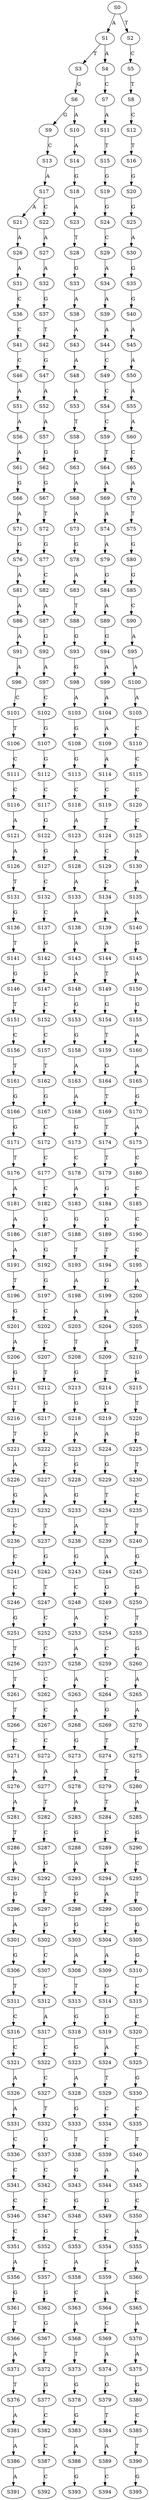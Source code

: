 strict digraph  {
	S0 -> S1 [ label = A ];
	S0 -> S2 [ label = T ];
	S1 -> S3 [ label = T ];
	S1 -> S4 [ label = A ];
	S2 -> S5 [ label = C ];
	S3 -> S6 [ label = G ];
	S4 -> S7 [ label = C ];
	S5 -> S8 [ label = T ];
	S6 -> S9 [ label = G ];
	S6 -> S10 [ label = A ];
	S7 -> S11 [ label = A ];
	S8 -> S12 [ label = C ];
	S9 -> S13 [ label = C ];
	S10 -> S14 [ label = A ];
	S11 -> S15 [ label = T ];
	S12 -> S16 [ label = T ];
	S13 -> S17 [ label = A ];
	S14 -> S18 [ label = G ];
	S15 -> S19 [ label = G ];
	S16 -> S20 [ label = G ];
	S17 -> S21 [ label = A ];
	S17 -> S22 [ label = C ];
	S18 -> S23 [ label = A ];
	S19 -> S24 [ label = G ];
	S20 -> S25 [ label = G ];
	S21 -> S26 [ label = A ];
	S22 -> S27 [ label = A ];
	S23 -> S28 [ label = T ];
	S24 -> S29 [ label = C ];
	S25 -> S30 [ label = A ];
	S26 -> S31 [ label = A ];
	S27 -> S32 [ label = A ];
	S28 -> S33 [ label = G ];
	S29 -> S34 [ label = A ];
	S30 -> S35 [ label = G ];
	S31 -> S36 [ label = C ];
	S32 -> S37 [ label = G ];
	S33 -> S38 [ label = A ];
	S34 -> S39 [ label = A ];
	S35 -> S40 [ label = G ];
	S36 -> S41 [ label = C ];
	S37 -> S42 [ label = T ];
	S38 -> S43 [ label = A ];
	S39 -> S44 [ label = A ];
	S40 -> S45 [ label = A ];
	S41 -> S46 [ label = C ];
	S42 -> S47 [ label = G ];
	S43 -> S48 [ label = A ];
	S44 -> S49 [ label = C ];
	S45 -> S50 [ label = A ];
	S46 -> S51 [ label = A ];
	S47 -> S52 [ label = A ];
	S48 -> S53 [ label = A ];
	S49 -> S54 [ label = C ];
	S50 -> S55 [ label = A ];
	S51 -> S56 [ label = A ];
	S52 -> S57 [ label = A ];
	S53 -> S58 [ label = T ];
	S54 -> S59 [ label = C ];
	S55 -> S60 [ label = A ];
	S56 -> S61 [ label = A ];
	S57 -> S62 [ label = G ];
	S58 -> S63 [ label = G ];
	S59 -> S64 [ label = T ];
	S60 -> S65 [ label = C ];
	S61 -> S66 [ label = G ];
	S62 -> S67 [ label = G ];
	S63 -> S68 [ label = A ];
	S64 -> S69 [ label = A ];
	S65 -> S70 [ label = A ];
	S66 -> S71 [ label = A ];
	S67 -> S72 [ label = T ];
	S68 -> S73 [ label = A ];
	S69 -> S74 [ label = A ];
	S70 -> S75 [ label = T ];
	S71 -> S76 [ label = G ];
	S72 -> S77 [ label = G ];
	S73 -> S78 [ label = G ];
	S74 -> S79 [ label = A ];
	S75 -> S80 [ label = G ];
	S76 -> S81 [ label = A ];
	S77 -> S82 [ label = C ];
	S78 -> S83 [ label = A ];
	S79 -> S84 [ label = G ];
	S80 -> S85 [ label = G ];
	S81 -> S86 [ label = A ];
	S82 -> S87 [ label = A ];
	S83 -> S88 [ label = T ];
	S84 -> S89 [ label = A ];
	S85 -> S90 [ label = C ];
	S86 -> S91 [ label = A ];
	S87 -> S92 [ label = G ];
	S88 -> S93 [ label = G ];
	S89 -> S94 [ label = G ];
	S90 -> S95 [ label = A ];
	S91 -> S96 [ label = A ];
	S92 -> S97 [ label = A ];
	S93 -> S98 [ label = G ];
	S94 -> S99 [ label = A ];
	S95 -> S100 [ label = A ];
	S96 -> S101 [ label = C ];
	S97 -> S102 [ label = C ];
	S98 -> S103 [ label = A ];
	S99 -> S104 [ label = A ];
	S100 -> S105 [ label = A ];
	S101 -> S106 [ label = T ];
	S102 -> S107 [ label = G ];
	S103 -> S108 [ label = G ];
	S104 -> S109 [ label = A ];
	S105 -> S110 [ label = C ];
	S106 -> S111 [ label = C ];
	S107 -> S112 [ label = G ];
	S108 -> S113 [ label = G ];
	S109 -> S114 [ label = A ];
	S110 -> S115 [ label = C ];
	S111 -> S116 [ label = C ];
	S112 -> S117 [ label = C ];
	S113 -> S118 [ label = C ];
	S114 -> S119 [ label = C ];
	S115 -> S120 [ label = C ];
	S116 -> S121 [ label = A ];
	S117 -> S122 [ label = G ];
	S118 -> S123 [ label = A ];
	S119 -> S124 [ label = T ];
	S120 -> S125 [ label = C ];
	S121 -> S126 [ label = A ];
	S122 -> S127 [ label = G ];
	S123 -> S128 [ label = A ];
	S124 -> S129 [ label = C ];
	S125 -> S130 [ label = A ];
	S126 -> S131 [ label = T ];
	S127 -> S132 [ label = C ];
	S128 -> S133 [ label = A ];
	S129 -> S134 [ label = C ];
	S130 -> S135 [ label = A ];
	S131 -> S136 [ label = G ];
	S132 -> S137 [ label = C ];
	S133 -> S138 [ label = A ];
	S134 -> S139 [ label = A ];
	S135 -> S140 [ label = A ];
	S136 -> S141 [ label = T ];
	S137 -> S142 [ label = G ];
	S138 -> S143 [ label = A ];
	S139 -> S144 [ label = A ];
	S140 -> S145 [ label = G ];
	S141 -> S146 [ label = G ];
	S142 -> S147 [ label = G ];
	S143 -> S148 [ label = A ];
	S144 -> S149 [ label = T ];
	S145 -> S150 [ label = A ];
	S146 -> S151 [ label = T ];
	S147 -> S152 [ label = C ];
	S148 -> S153 [ label = G ];
	S149 -> S154 [ label = G ];
	S150 -> S155 [ label = G ];
	S151 -> S156 [ label = C ];
	S152 -> S157 [ label = C ];
	S153 -> S158 [ label = G ];
	S154 -> S159 [ label = T ];
	S155 -> S160 [ label = A ];
	S156 -> S161 [ label = T ];
	S157 -> S162 [ label = T ];
	S158 -> S163 [ label = A ];
	S159 -> S164 [ label = G ];
	S160 -> S165 [ label = A ];
	S161 -> S166 [ label = G ];
	S162 -> S167 [ label = G ];
	S163 -> S168 [ label = A ];
	S164 -> S169 [ label = T ];
	S165 -> S170 [ label = G ];
	S166 -> S171 [ label = G ];
	S167 -> S172 [ label = C ];
	S168 -> S173 [ label = G ];
	S169 -> S174 [ label = T ];
	S170 -> S175 [ label = A ];
	S171 -> S176 [ label = T ];
	S172 -> S177 [ label = C ];
	S173 -> S178 [ label = C ];
	S174 -> S179 [ label = T ];
	S175 -> S180 [ label = C ];
	S176 -> S181 [ label = A ];
	S177 -> S182 [ label = C ];
	S178 -> S183 [ label = A ];
	S179 -> S184 [ label = G ];
	S180 -> S185 [ label = C ];
	S181 -> S186 [ label = A ];
	S182 -> S187 [ label = G ];
	S183 -> S188 [ label = G ];
	S184 -> S189 [ label = G ];
	S185 -> S190 [ label = C ];
	S186 -> S191 [ label = A ];
	S187 -> S192 [ label = G ];
	S188 -> S193 [ label = T ];
	S189 -> S194 [ label = T ];
	S190 -> S195 [ label = C ];
	S191 -> S196 [ label = T ];
	S192 -> S197 [ label = G ];
	S193 -> S198 [ label = A ];
	S194 -> S199 [ label = G ];
	S195 -> S200 [ label = A ];
	S196 -> S201 [ label = G ];
	S197 -> S202 [ label = C ];
	S198 -> S203 [ label = A ];
	S199 -> S204 [ label = A ];
	S200 -> S205 [ label = A ];
	S201 -> S206 [ label = A ];
	S202 -> S207 [ label = C ];
	S203 -> S208 [ label = T ];
	S204 -> S209 [ label = A ];
	S205 -> S210 [ label = T ];
	S206 -> S211 [ label = G ];
	S207 -> S212 [ label = T ];
	S208 -> S213 [ label = G ];
	S209 -> S214 [ label = T ];
	S210 -> S215 [ label = G ];
	S211 -> S216 [ label = T ];
	S212 -> S217 [ label = G ];
	S213 -> S218 [ label = G ];
	S214 -> S219 [ label = G ];
	S215 -> S220 [ label = T ];
	S216 -> S221 [ label = T ];
	S217 -> S222 [ label = G ];
	S218 -> S223 [ label = A ];
	S219 -> S224 [ label = A ];
	S220 -> S225 [ label = G ];
	S221 -> S226 [ label = A ];
	S222 -> S227 [ label = C ];
	S223 -> S228 [ label = G ];
	S224 -> S229 [ label = G ];
	S225 -> S230 [ label = T ];
	S226 -> S231 [ label = G ];
	S227 -> S232 [ label = A ];
	S228 -> S233 [ label = G ];
	S229 -> S234 [ label = T ];
	S230 -> S235 [ label = C ];
	S231 -> S236 [ label = C ];
	S232 -> S237 [ label = T ];
	S233 -> S238 [ label = A ];
	S234 -> S239 [ label = T ];
	S235 -> S240 [ label = T ];
	S236 -> S241 [ label = C ];
	S237 -> S242 [ label = G ];
	S238 -> S243 [ label = G ];
	S239 -> S244 [ label = A ];
	S240 -> S245 [ label = G ];
	S241 -> S246 [ label = C ];
	S242 -> S247 [ label = T ];
	S243 -> S248 [ label = C ];
	S244 -> S249 [ label = G ];
	S245 -> S250 [ label = G ];
	S246 -> S251 [ label = G ];
	S247 -> S252 [ label = C ];
	S248 -> S253 [ label = A ];
	S249 -> S254 [ label = C ];
	S250 -> S255 [ label = T ];
	S251 -> S256 [ label = T ];
	S252 -> S257 [ label = C ];
	S253 -> S258 [ label = A ];
	S254 -> S259 [ label = C ];
	S255 -> S260 [ label = G ];
	S256 -> S261 [ label = T ];
	S257 -> S262 [ label = C ];
	S258 -> S263 [ label = A ];
	S259 -> S264 [ label = C ];
	S260 -> S265 [ label = A ];
	S261 -> S266 [ label = T ];
	S262 -> S267 [ label = C ];
	S263 -> S268 [ label = A ];
	S264 -> S269 [ label = G ];
	S265 -> S270 [ label = A ];
	S266 -> S271 [ label = C ];
	S267 -> S272 [ label = C ];
	S268 -> S273 [ label = G ];
	S269 -> S274 [ label = T ];
	S270 -> S275 [ label = T ];
	S271 -> S276 [ label = A ];
	S272 -> S277 [ label = A ];
	S273 -> S278 [ label = A ];
	S274 -> S279 [ label = T ];
	S275 -> S280 [ label = G ];
	S276 -> S281 [ label = A ];
	S277 -> S282 [ label = T ];
	S278 -> S283 [ label = A ];
	S279 -> S284 [ label = T ];
	S280 -> S285 [ label = A ];
	S281 -> S286 [ label = T ];
	S282 -> S287 [ label = C ];
	S283 -> S288 [ label = G ];
	S284 -> S289 [ label = C ];
	S285 -> S290 [ label = G ];
	S286 -> S291 [ label = A ];
	S287 -> S292 [ label = G ];
	S288 -> S293 [ label = A ];
	S289 -> S294 [ label = A ];
	S290 -> S295 [ label = C ];
	S291 -> S296 [ label = G ];
	S292 -> S297 [ label = T ];
	S293 -> S298 [ label = G ];
	S294 -> S299 [ label = A ];
	S295 -> S300 [ label = T ];
	S296 -> S301 [ label = A ];
	S297 -> S302 [ label = G ];
	S298 -> S303 [ label = G ];
	S299 -> S304 [ label = C ];
	S300 -> S305 [ label = G ];
	S301 -> S306 [ label = G ];
	S302 -> S307 [ label = C ];
	S303 -> S308 [ label = A ];
	S304 -> S309 [ label = A ];
	S305 -> S310 [ label = G ];
	S306 -> S311 [ label = T ];
	S307 -> S312 [ label = C ];
	S308 -> S313 [ label = T ];
	S309 -> S314 [ label = G ];
	S310 -> S315 [ label = C ];
	S311 -> S316 [ label = C ];
	S312 -> S317 [ label = A ];
	S313 -> S318 [ label = G ];
	S314 -> S319 [ label = G ];
	S315 -> S320 [ label = C ];
	S316 -> S321 [ label = C ];
	S317 -> S322 [ label = C ];
	S318 -> S323 [ label = G ];
	S319 -> S324 [ label = A ];
	S320 -> S325 [ label = C ];
	S321 -> S326 [ label = A ];
	S322 -> S327 [ label = C ];
	S323 -> S328 [ label = A ];
	S324 -> S329 [ label = T ];
	S325 -> S330 [ label = G ];
	S326 -> S331 [ label = A ];
	S327 -> S332 [ label = T ];
	S328 -> S333 [ label = G ];
	S329 -> S334 [ label = C ];
	S330 -> S335 [ label = C ];
	S331 -> S336 [ label = C ];
	S332 -> S337 [ label = G ];
	S333 -> S338 [ label = T ];
	S334 -> S339 [ label = C ];
	S335 -> S340 [ label = T ];
	S336 -> S341 [ label = C ];
	S337 -> S342 [ label = C ];
	S338 -> S343 [ label = G ];
	S339 -> S344 [ label = A ];
	S340 -> S345 [ label = A ];
	S341 -> S346 [ label = C ];
	S342 -> S347 [ label = C ];
	S343 -> S348 [ label = G ];
	S344 -> S349 [ label = G ];
	S345 -> S350 [ label = C ];
	S346 -> S351 [ label = C ];
	S347 -> S352 [ label = G ];
	S348 -> S353 [ label = C ];
	S349 -> S354 [ label = C ];
	S350 -> S355 [ label = A ];
	S351 -> S356 [ label = A ];
	S352 -> S357 [ label = C ];
	S353 -> S358 [ label = A ];
	S354 -> S359 [ label = C ];
	S355 -> S360 [ label = A ];
	S356 -> S361 [ label = G ];
	S357 -> S362 [ label = G ];
	S358 -> S363 [ label = C ];
	S359 -> S364 [ label = A ];
	S360 -> S365 [ label = C ];
	S361 -> S366 [ label = T ];
	S362 -> S367 [ label = G ];
	S363 -> S368 [ label = A ];
	S364 -> S369 [ label = C ];
	S365 -> S370 [ label = A ];
	S366 -> S371 [ label = A ];
	S367 -> S372 [ label = T ];
	S368 -> S373 [ label = T ];
	S369 -> S374 [ label = A ];
	S370 -> S375 [ label = A ];
	S371 -> S376 [ label = T ];
	S372 -> S377 [ label = G ];
	S373 -> S378 [ label = G ];
	S374 -> S379 [ label = G ];
	S375 -> S380 [ label = G ];
	S376 -> S381 [ label = A ];
	S377 -> S382 [ label = C ];
	S378 -> S383 [ label = G ];
	S379 -> S384 [ label = T ];
	S380 -> S385 [ label = C ];
	S381 -> S386 [ label = A ];
	S382 -> S387 [ label = C ];
	S383 -> S388 [ label = A ];
	S384 -> S389 [ label = A ];
	S385 -> S390 [ label = T ];
	S386 -> S391 [ label = A ];
	S387 -> S392 [ label = C ];
	S388 -> S393 [ label = G ];
	S389 -> S394 [ label = C ];
	S390 -> S395 [ label = G ];
}
